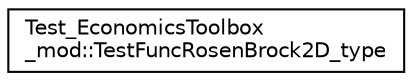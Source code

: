 digraph "Graphical Class Hierarchy"
{
 // LATEX_PDF_SIZE
  edge [fontname="Helvetica",fontsize="10",labelfontname="Helvetica",labelfontsize="10"];
  node [fontname="Helvetica",fontsize="10",shape=record];
  rankdir="LR";
  Node0 [label="Test_EconomicsToolbox\l_mod::TestFuncRosenBrock2D_type",height=0.2,width=0.4,color="black", fillcolor="white", style="filled",URL="$structTest__EconomicsToolbox__mod_1_1TestFuncRosenBrock2D__type.html",tooltip=" "];
}
